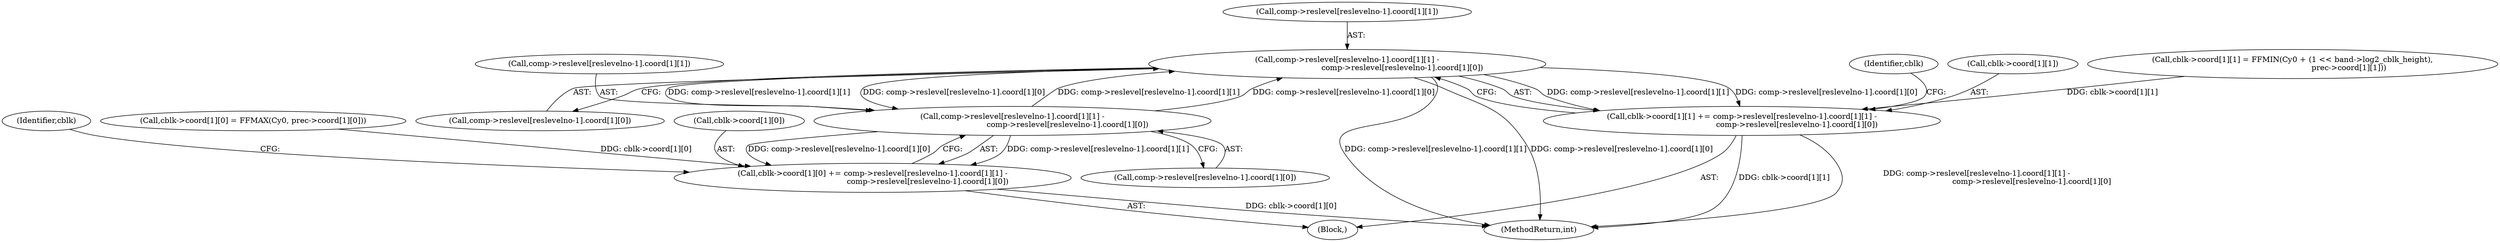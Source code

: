 digraph "0_FFmpeg_912ce9dd2080c5837285a471d750fa311e09b555_0@pointer" {
"1001519" [label="(Call,comp->reslevel[reslevelno-1].coord[1][1] -\n                                             comp->reslevel[reslevelno-1].coord[1][0])"];
"1001484" [label="(Call,comp->reslevel[reslevelno-1].coord[1][1] -\n                                             comp->reslevel[reslevelno-1].coord[1][0])"];
"1001519" [label="(Call,comp->reslevel[reslevelno-1].coord[1][1] -\n                                             comp->reslevel[reslevelno-1].coord[1][0])"];
"1001476" [label="(Call,cblk->coord[1][0] += comp->reslevel[reslevelno-1].coord[1][1] -\n                                             comp->reslevel[reslevelno-1].coord[1][0])"];
"1001511" [label="(Call,cblk->coord[1][1] += comp->reslevel[reslevelno-1].coord[1][1] -\n                                             comp->reslevel[reslevelno-1].coord[1][0])"];
"1001476" [label="(Call,cblk->coord[1][0] += comp->reslevel[reslevelno-1].coord[1][1] -\n                                             comp->reslevel[reslevelno-1].coord[1][0])"];
"1001484" [label="(Call,comp->reslevel[reslevelno-1].coord[1][1] -\n                                             comp->reslevel[reslevelno-1].coord[1][0])"];
"1001515" [label="(Identifier,cblk)"];
"1001498" [label="(Call,comp->reslevel[reslevelno-1].coord[1][0])"];
"1001512" [label="(Call,cblk->coord[1][1])"];
"1001485" [label="(Call,comp->reslevel[reslevelno-1].coord[1][1])"];
"1001573" [label="(MethodReturn,int)"];
"1001511" [label="(Call,cblk->coord[1][1] += comp->reslevel[reslevelno-1].coord[1][1] -\n                                             comp->reslevel[reslevelno-1].coord[1][0])"];
"1001325" [label="(Call,cblk->coord[1][0] = FFMAX(Cy0, prec->coord[1][0]))"];
"1001365" [label="(Call,cblk->coord[1][1] = FFMIN(Cy0 + (1 << band->log2_cblk_height),\n                                              prec->coord[1][1]))"];
"1001548" [label="(Identifier,cblk)"];
"1001475" [label="(Block,)"];
"1001519" [label="(Call,comp->reslevel[reslevelno-1].coord[1][1] -\n                                             comp->reslevel[reslevelno-1].coord[1][0])"];
"1001477" [label="(Call,cblk->coord[1][0])"];
"1001520" [label="(Call,comp->reslevel[reslevelno-1].coord[1][1])"];
"1001533" [label="(Call,comp->reslevel[reslevelno-1].coord[1][0])"];
"1001519" -> "1001511"  [label="AST: "];
"1001519" -> "1001533"  [label="CFG: "];
"1001520" -> "1001519"  [label="AST: "];
"1001533" -> "1001519"  [label="AST: "];
"1001511" -> "1001519"  [label="CFG: "];
"1001519" -> "1001573"  [label="DDG: comp->reslevel[reslevelno-1].coord[1][1]"];
"1001519" -> "1001573"  [label="DDG: comp->reslevel[reslevelno-1].coord[1][0]"];
"1001519" -> "1001484"  [label="DDG: comp->reslevel[reslevelno-1].coord[1][1]"];
"1001519" -> "1001484"  [label="DDG: comp->reslevel[reslevelno-1].coord[1][0]"];
"1001519" -> "1001511"  [label="DDG: comp->reslevel[reslevelno-1].coord[1][1]"];
"1001519" -> "1001511"  [label="DDG: comp->reslevel[reslevelno-1].coord[1][0]"];
"1001484" -> "1001519"  [label="DDG: comp->reslevel[reslevelno-1].coord[1][1]"];
"1001484" -> "1001519"  [label="DDG: comp->reslevel[reslevelno-1].coord[1][0]"];
"1001484" -> "1001476"  [label="AST: "];
"1001484" -> "1001498"  [label="CFG: "];
"1001485" -> "1001484"  [label="AST: "];
"1001498" -> "1001484"  [label="AST: "];
"1001476" -> "1001484"  [label="CFG: "];
"1001484" -> "1001476"  [label="DDG: comp->reslevel[reslevelno-1].coord[1][1]"];
"1001484" -> "1001476"  [label="DDG: comp->reslevel[reslevelno-1].coord[1][0]"];
"1001476" -> "1001475"  [label="AST: "];
"1001477" -> "1001476"  [label="AST: "];
"1001515" -> "1001476"  [label="CFG: "];
"1001476" -> "1001573"  [label="DDG: cblk->coord[1][0]"];
"1001325" -> "1001476"  [label="DDG: cblk->coord[1][0]"];
"1001511" -> "1001475"  [label="AST: "];
"1001512" -> "1001511"  [label="AST: "];
"1001548" -> "1001511"  [label="CFG: "];
"1001511" -> "1001573"  [label="DDG: comp->reslevel[reslevelno-1].coord[1][1] -\n                                             comp->reslevel[reslevelno-1].coord[1][0]"];
"1001511" -> "1001573"  [label="DDG: cblk->coord[1][1]"];
"1001365" -> "1001511"  [label="DDG: cblk->coord[1][1]"];
}
